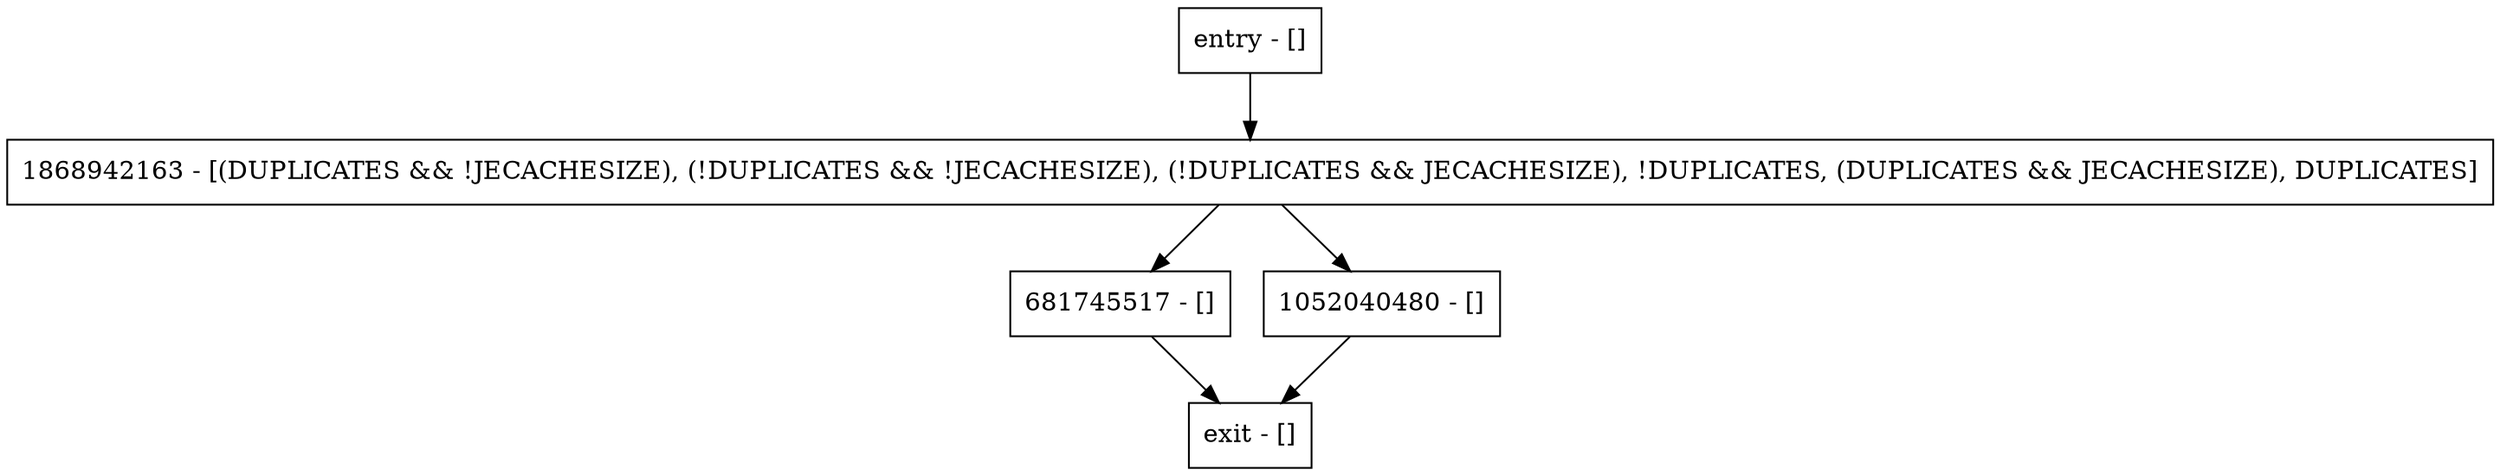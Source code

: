 digraph getDbType {
node [shape=record];
681745517 [label="681745517 - []"];
entry [label="entry - []"];
exit [label="exit - []"];
1052040480 [label="1052040480 - []"];
1868942163 [label="1868942163 - [(DUPLICATES && !JECACHESIZE), (!DUPLICATES && !JECACHESIZE), (!DUPLICATES && JECACHESIZE), !DUPLICATES, (DUPLICATES && JECACHESIZE), DUPLICATES]"];
entry;
exit;
681745517 -> exit;
entry -> 1868942163;
1052040480 -> exit;
1868942163 -> 681745517;
1868942163 -> 1052040480;
}
